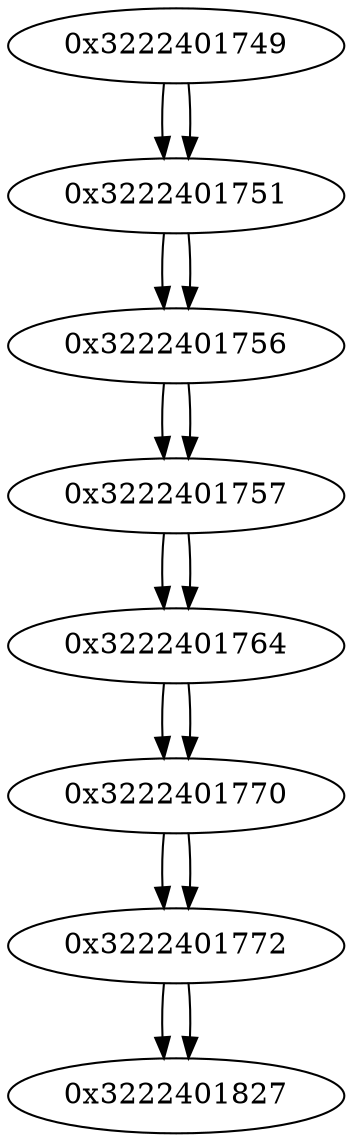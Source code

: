 digraph G{
/* nodes */
  n1 [label="0x3222401749"]
  n2 [label="0x3222401751"]
  n3 [label="0x3222401756"]
  n4 [label="0x3222401757"]
  n5 [label="0x3222401764"]
  n6 [label="0x3222401770"]
  n7 [label="0x3222401772"]
  n8 [label="0x3222401827"]
/* edges */
n1 -> n2;
n2 -> n3;
n1 -> n2;
n3 -> n4;
n2 -> n3;
n4 -> n5;
n3 -> n4;
n5 -> n6;
n4 -> n5;
n6 -> n7;
n5 -> n6;
n7 -> n8;
n6 -> n7;
n7 -> n8;
}
